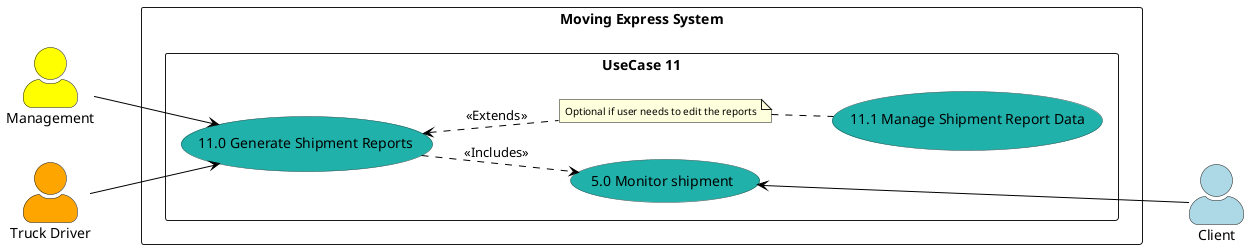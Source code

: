 @startuml

left to right direction
skinparam actorStyle awesome

skinparam note {
 FontSize 10
}
skinparam usecase {
   BackgroundColor DarkSeaGreen
   BorderColor DarkSlateGray
   ArrowColor Black
   ActorBorderColor black
   ActorFontName Courier
   ActorBackgroundColor<< Human >> Gold
}

actor Management as "Management" #Yellow
actor "Truck Driver" as VanDriver #Orange
actor Client as "Client" #LightBlue


rectangle "Moving Express System" {
   rectangle "UseCase 11" {
     usecase "5.0 Monitor shipment" as UC5 #LightSeaGreen
     usecase "11.0 Generate Shipment Reports" as UC11 #LightSeaGreen
     usecase "11.1 Manage Shipment Report Data" as UC11_1 #LightSeaGreen


     note "Optional if user needs to edit the reports" as N2

   }
}


Management --> UC11
VanDriver --> UC11
UC5 <--- Client

UC11 ..> UC5 : <<Includes>>

UC11 <.. N2 : <<Extends>>
N2 .. (UC11_1)

@enduml